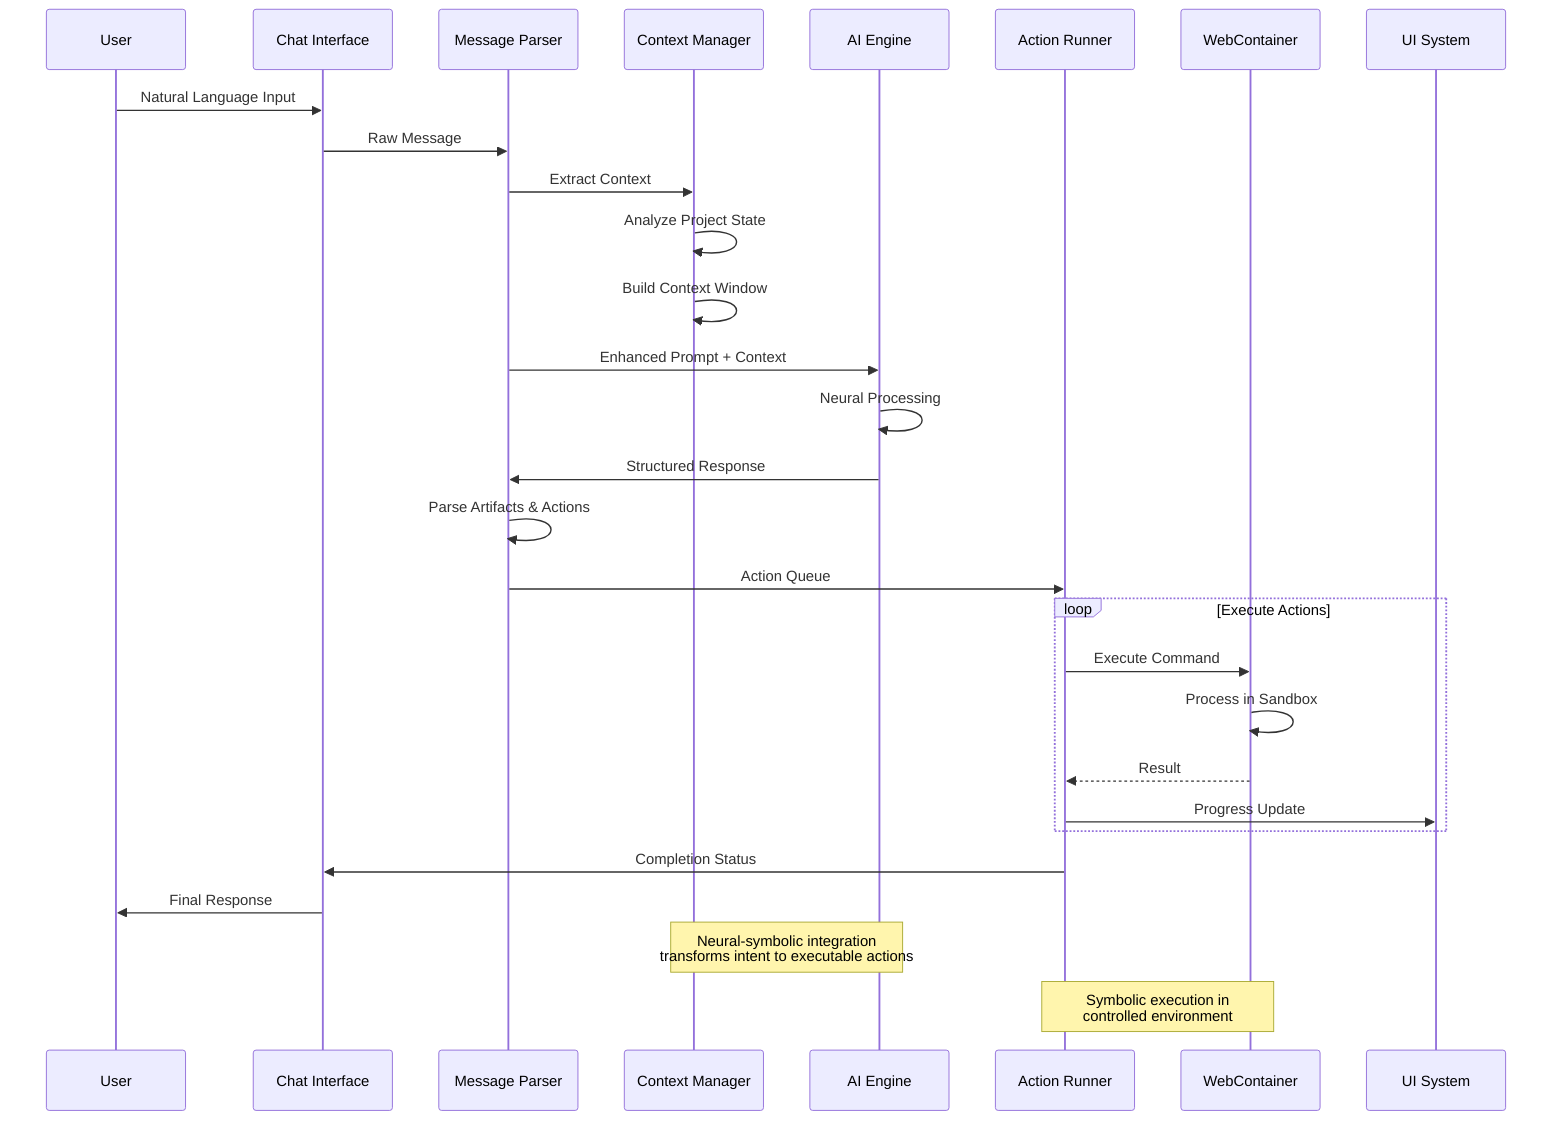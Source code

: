 sequenceDiagram
    participant User as User
    participant Chat as Chat Interface
    participant Parser as Message Parser
    participant Context as Context Manager
    participant AI as AI Engine
    participant Runner as Action Runner
    participant WC as WebContainer
    participant UI as UI System
    
    User->>Chat: Natural Language Input
    Chat->>Parser: Raw Message
    
    Parser->>Context: Extract Context
    Context->>Context: Analyze Project State
    Context->>Context: Build Context Window
    
    Parser->>AI: Enhanced Prompt + Context
    AI->>AI: Neural Processing
    AI->>Parser: Structured Response
    
    Parser->>Parser: Parse Artifacts & Actions
    Parser->>Runner: Action Queue
    
    loop Execute Actions
        Runner->>WC: Execute Command
        WC->>WC: Process in Sandbox
        WC-->>Runner: Result
        Runner->>UI: Progress Update
    end
    
    Runner->>Chat: Completion Status
    Chat->>User: Final Response
    
    Note over Context,AI: Neural-symbolic integration<br/>transforms intent to executable actions
    Note over Runner,WC: Symbolic execution in<br/>controlled environment